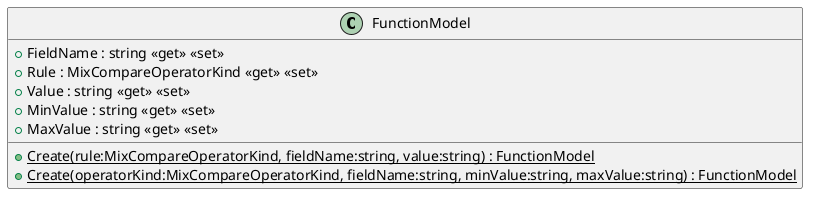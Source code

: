@startuml
class FunctionModel {
    + FieldName : string <<get>> <<set>>
    + Rule : MixCompareOperatorKind <<get>> <<set>>
    + Value : string <<get>> <<set>>
    + MinValue : string <<get>> <<set>>
    + MaxValue : string <<get>> <<set>>
    + {static} Create(rule:MixCompareOperatorKind, fieldName:string, value:string) : FunctionModel
    + {static} Create(operatorKind:MixCompareOperatorKind, fieldName:string, minValue:string, maxValue:string) : FunctionModel
}
@enduml
